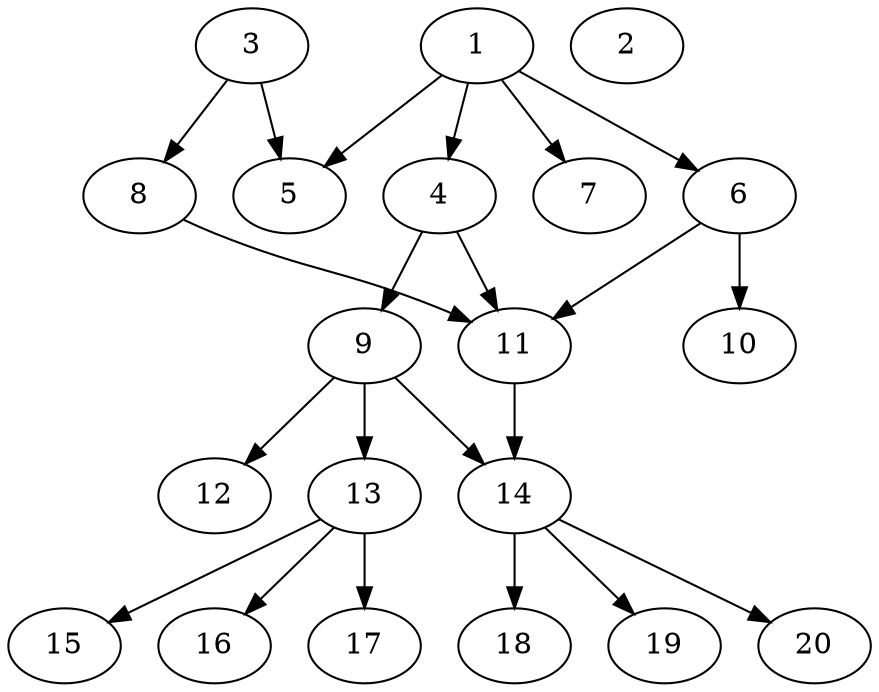 // DAG automatically generated by daggen at Tue Jul 23 14:23:30 2019
// ./daggen --dot -n 20 --ccr 0.4 --fat 0.6 --regular 0.5 --density 0.6 --mindata 5242880 --maxdata 52428800 
digraph G {
  1 [size="79073280", alpha="0.14", expect_size="31629312"] 
  1 -> 4 [size ="31629312"]
  1 -> 5 [size ="31629312"]
  1 -> 6 [size ="31629312"]
  1 -> 7 [size ="31629312"]
  2 [size="67430400", alpha="0.01", expect_size="26972160"] 
  3 [size="45547520", alpha="0.03", expect_size="18219008"] 
  3 -> 5 [size ="18219008"]
  3 -> 8 [size ="18219008"]
  4 [size="102837760", alpha="0.06", expect_size="41135104"] 
  4 -> 9 [size ="41135104"]
  4 -> 11 [size ="41135104"]
  5 [size="66680320", alpha="0.15", expect_size="26672128"] 
  6 [size="49013760", alpha="0.20", expect_size="19605504"] 
  6 -> 10 [size ="19605504"]
  6 -> 11 [size ="19605504"]
  7 [size="112660480", alpha="0.18", expect_size="45064192"] 
  8 [size="39549440", alpha="0.17", expect_size="15819776"] 
  8 -> 11 [size ="15819776"]
  9 [size="123374080", alpha="0.18", expect_size="49349632"] 
  9 -> 12 [size ="49349632"]
  9 -> 13 [size ="49349632"]
  9 -> 14 [size ="49349632"]
  10 [size="61319680", alpha="0.01", expect_size="24527872"] 
  11 [size="30758400", alpha="0.10", expect_size="12303360"] 
  11 -> 14 [size ="12303360"]
  12 [size="113397760", alpha="0.10", expect_size="45359104"] 
  13 [size="117982720", alpha="0.03", expect_size="47193088"] 
  13 -> 15 [size ="47193088"]
  13 -> 16 [size ="47193088"]
  13 -> 17 [size ="47193088"]
  14 [size="16094720", alpha="0.11", expect_size="6437888"] 
  14 -> 18 [size ="6437888"]
  14 -> 19 [size ="6437888"]
  14 -> 20 [size ="6437888"]
  15 [size="53824000", alpha="0.17", expect_size="21529600"] 
  16 [size="26314240", alpha="0.07", expect_size="10525696"] 
  17 [size="23577600", alpha="0.04", expect_size="9431040"] 
  18 [size="127495680", alpha="0.06", expect_size="50998272"] 
  19 [size="110026240", alpha="0.19", expect_size="44010496"] 
  20 [size="100728320", alpha="0.13", expect_size="40291328"] 
}

